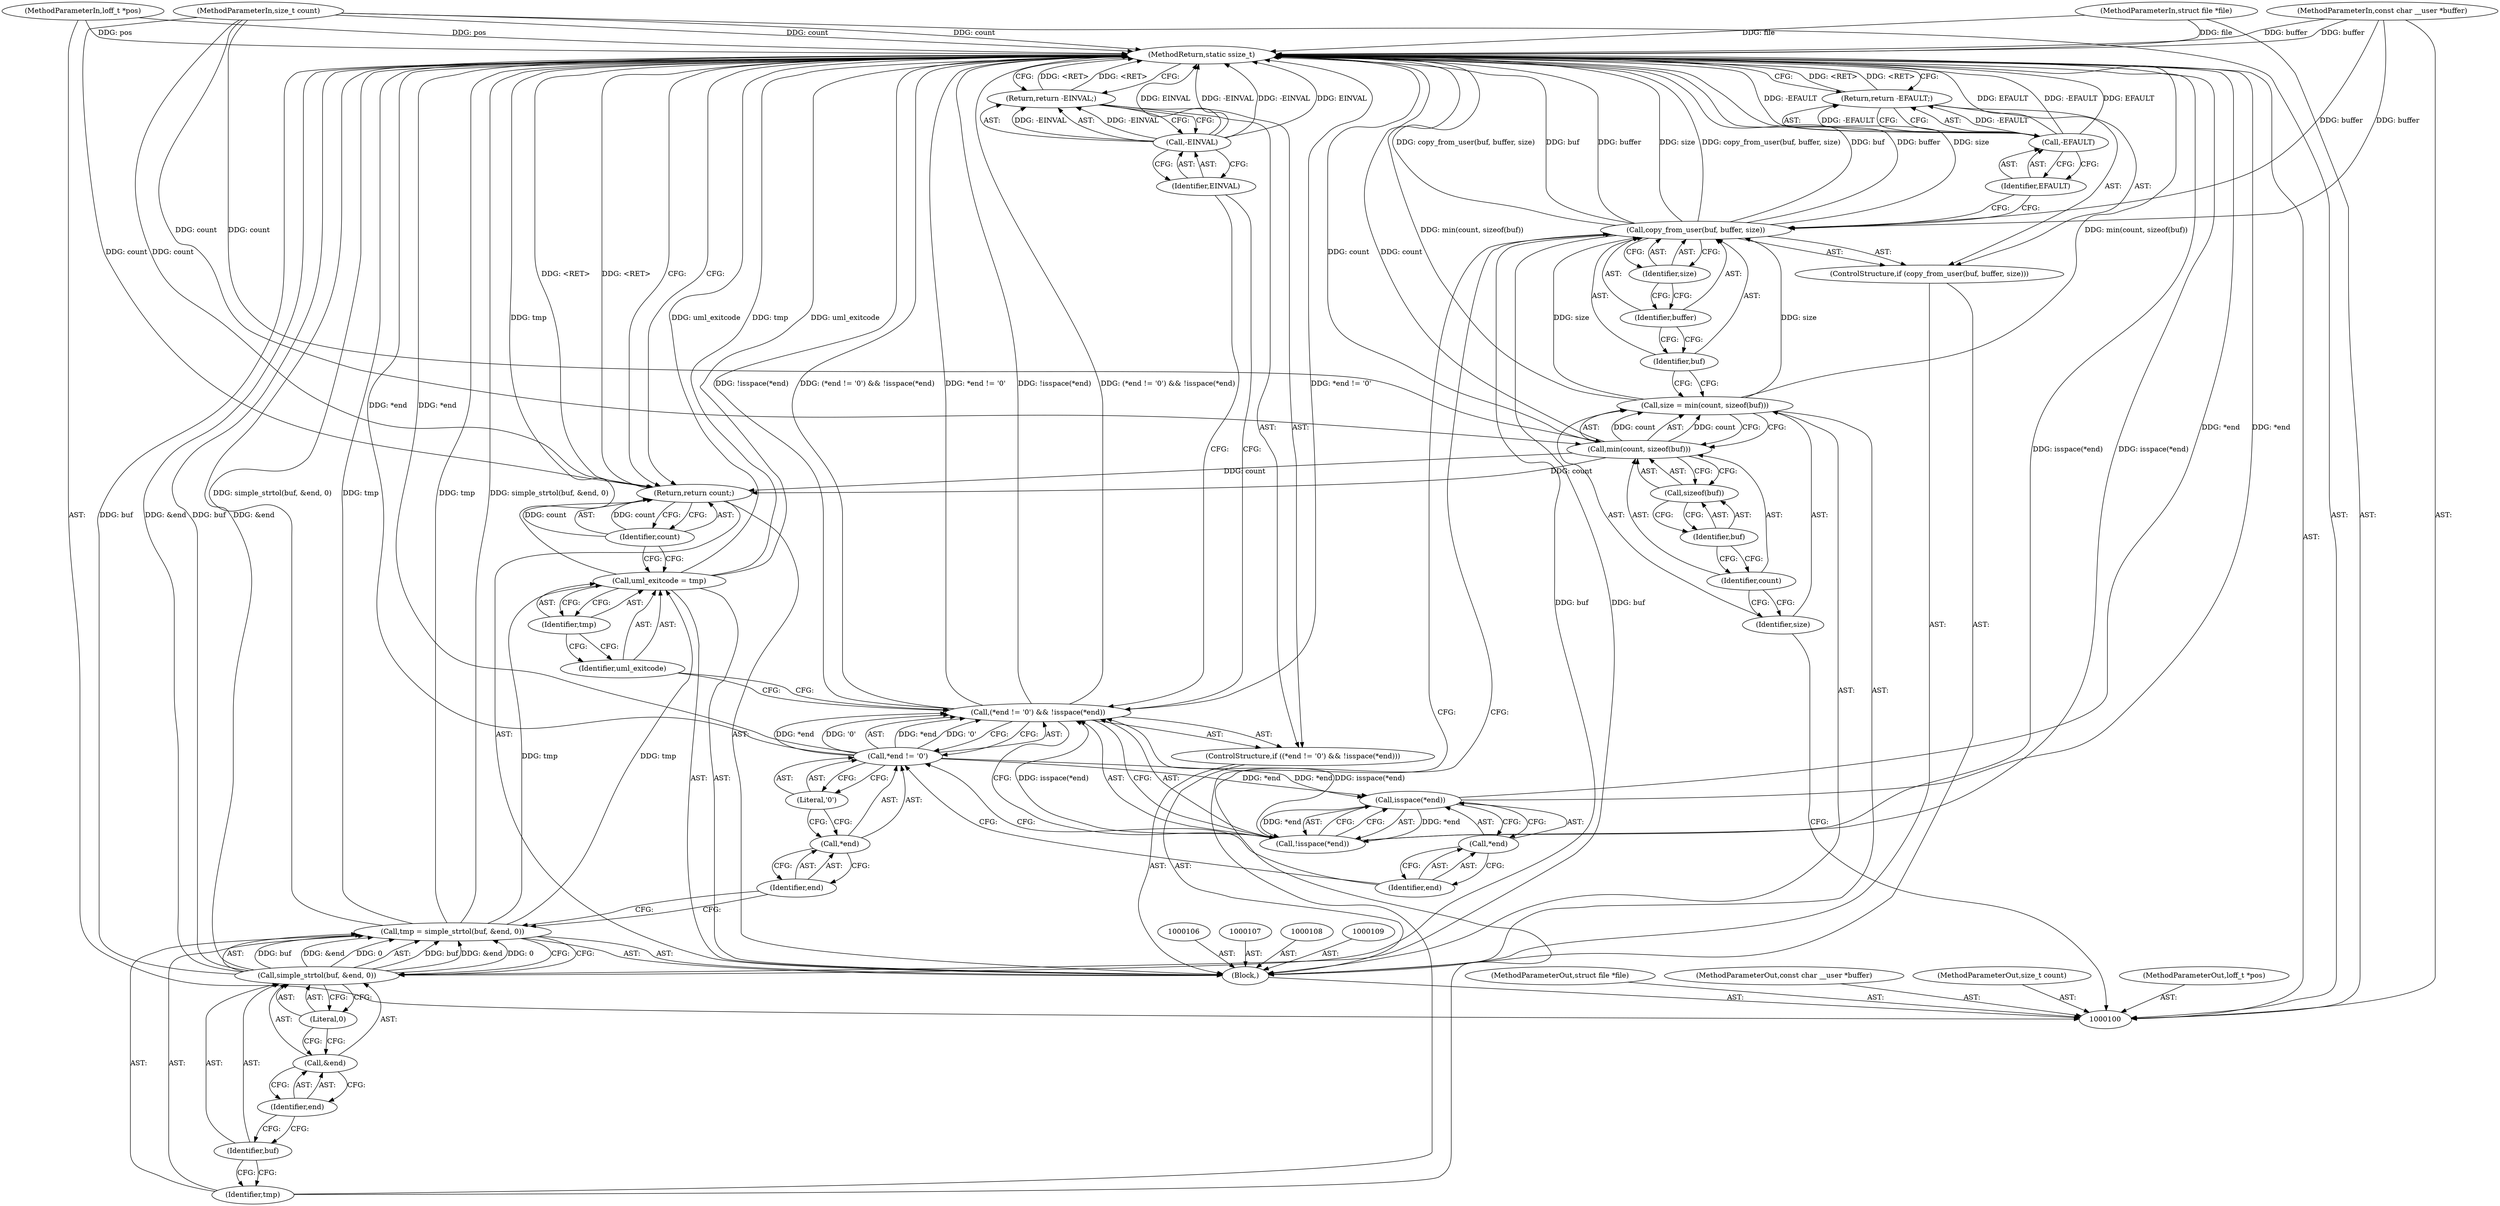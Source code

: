 digraph "0_linux_201f99f170df14ba52ea4c52847779042b7a623b" {
"1000149" [label="(MethodReturn,static ssize_t)"];
"1000101" [label="(MethodParameterIn,struct file *file)"];
"1000218" [label="(MethodParameterOut,struct file *file)"];
"1000122" [label="(Call,-EFAULT)"];
"1000123" [label="(Identifier,EFAULT)"];
"1000121" [label="(Return,return -EFAULT;)"];
"1000124" [label="(Call,tmp = simple_strtol(buf, &end, 0))"];
"1000125" [label="(Identifier,tmp)"];
"1000127" [label="(Identifier,buf)"];
"1000128" [label="(Call,&end)"];
"1000129" [label="(Identifier,end)"];
"1000130" [label="(Literal,0)"];
"1000126" [label="(Call,simple_strtol(buf, &end, 0))"];
"1000131" [label="(ControlStructure,if ((*end != '\0') && !isspace(*end)))"];
"1000136" [label="(Literal,'\0')"];
"1000137" [label="(Call,!isspace(*end))"];
"1000138" [label="(Call,isspace(*end))"];
"1000139" [label="(Call,*end)"];
"1000140" [label="(Identifier,end)"];
"1000132" [label="(Call,(*end != '\0') && !isspace(*end))"];
"1000133" [label="(Call,*end != '\0')"];
"1000134" [label="(Call,*end)"];
"1000135" [label="(Identifier,end)"];
"1000143" [label="(Identifier,EINVAL)"];
"1000141" [label="(Return,return -EINVAL;)"];
"1000142" [label="(Call,-EINVAL)"];
"1000144" [label="(Call,uml_exitcode = tmp)"];
"1000145" [label="(Identifier,uml_exitcode)"];
"1000146" [label="(Identifier,tmp)"];
"1000147" [label="(Return,return count;)"];
"1000148" [label="(Identifier,count)"];
"1000102" [label="(MethodParameterIn,const char __user *buffer)"];
"1000219" [label="(MethodParameterOut,const char __user *buffer)"];
"1000103" [label="(MethodParameterIn,size_t count)"];
"1000220" [label="(MethodParameterOut,size_t count)"];
"1000104" [label="(MethodParameterIn,loff_t *pos)"];
"1000221" [label="(MethodParameterOut,loff_t *pos)"];
"1000105" [label="(Block,)"];
"1000110" [label="(Call,size = min(count, sizeof(buf)))"];
"1000111" [label="(Identifier,size)"];
"1000113" [label="(Identifier,count)"];
"1000114" [label="(Call,sizeof(buf))"];
"1000115" [label="(Identifier,buf)"];
"1000112" [label="(Call,min(count, sizeof(buf)))"];
"1000116" [label="(ControlStructure,if (copy_from_user(buf, buffer, size)))"];
"1000118" [label="(Identifier,buf)"];
"1000119" [label="(Identifier,buffer)"];
"1000120" [label="(Identifier,size)"];
"1000117" [label="(Call,copy_from_user(buf, buffer, size))"];
"1000149" -> "1000100"  [label="AST: "];
"1000149" -> "1000121"  [label="CFG: "];
"1000149" -> "1000141"  [label="CFG: "];
"1000149" -> "1000147"  [label="CFG: "];
"1000117" -> "1000149"  [label="DDG: copy_from_user(buf, buffer, size)"];
"1000117" -> "1000149"  [label="DDG: buf"];
"1000117" -> "1000149"  [label="DDG: buffer"];
"1000117" -> "1000149"  [label="DDG: size"];
"1000124" -> "1000149"  [label="DDG: simple_strtol(buf, &end, 0)"];
"1000124" -> "1000149"  [label="DDG: tmp"];
"1000142" -> "1000149"  [label="DDG: -EINVAL"];
"1000142" -> "1000149"  [label="DDG: EINVAL"];
"1000104" -> "1000149"  [label="DDG: pos"];
"1000126" -> "1000149"  [label="DDG: buf"];
"1000126" -> "1000149"  [label="DDG: &end"];
"1000144" -> "1000149"  [label="DDG: tmp"];
"1000144" -> "1000149"  [label="DDG: uml_exitcode"];
"1000132" -> "1000149"  [label="DDG: !isspace(*end)"];
"1000132" -> "1000149"  [label="DDG: (*end != '\0') && !isspace(*end)"];
"1000132" -> "1000149"  [label="DDG: *end != '\0'"];
"1000122" -> "1000149"  [label="DDG: EFAULT"];
"1000122" -> "1000149"  [label="DDG: -EFAULT"];
"1000138" -> "1000149"  [label="DDG: *end"];
"1000103" -> "1000149"  [label="DDG: count"];
"1000133" -> "1000149"  [label="DDG: *end"];
"1000102" -> "1000149"  [label="DDG: buffer"];
"1000110" -> "1000149"  [label="DDG: min(count, sizeof(buf))"];
"1000112" -> "1000149"  [label="DDG: count"];
"1000101" -> "1000149"  [label="DDG: file"];
"1000137" -> "1000149"  [label="DDG: isspace(*end)"];
"1000147" -> "1000149"  [label="DDG: <RET>"];
"1000121" -> "1000149"  [label="DDG: <RET>"];
"1000141" -> "1000149"  [label="DDG: <RET>"];
"1000101" -> "1000100"  [label="AST: "];
"1000101" -> "1000149"  [label="DDG: file"];
"1000218" -> "1000100"  [label="AST: "];
"1000122" -> "1000121"  [label="AST: "];
"1000122" -> "1000123"  [label="CFG: "];
"1000123" -> "1000122"  [label="AST: "];
"1000121" -> "1000122"  [label="CFG: "];
"1000122" -> "1000149"  [label="DDG: EFAULT"];
"1000122" -> "1000149"  [label="DDG: -EFAULT"];
"1000122" -> "1000121"  [label="DDG: -EFAULT"];
"1000123" -> "1000122"  [label="AST: "];
"1000123" -> "1000117"  [label="CFG: "];
"1000122" -> "1000123"  [label="CFG: "];
"1000121" -> "1000116"  [label="AST: "];
"1000121" -> "1000122"  [label="CFG: "];
"1000122" -> "1000121"  [label="AST: "];
"1000149" -> "1000121"  [label="CFG: "];
"1000121" -> "1000149"  [label="DDG: <RET>"];
"1000122" -> "1000121"  [label="DDG: -EFAULT"];
"1000124" -> "1000105"  [label="AST: "];
"1000124" -> "1000126"  [label="CFG: "];
"1000125" -> "1000124"  [label="AST: "];
"1000126" -> "1000124"  [label="AST: "];
"1000135" -> "1000124"  [label="CFG: "];
"1000124" -> "1000149"  [label="DDG: simple_strtol(buf, &end, 0)"];
"1000124" -> "1000149"  [label="DDG: tmp"];
"1000126" -> "1000124"  [label="DDG: buf"];
"1000126" -> "1000124"  [label="DDG: &end"];
"1000126" -> "1000124"  [label="DDG: 0"];
"1000124" -> "1000144"  [label="DDG: tmp"];
"1000125" -> "1000124"  [label="AST: "];
"1000125" -> "1000117"  [label="CFG: "];
"1000127" -> "1000125"  [label="CFG: "];
"1000127" -> "1000126"  [label="AST: "];
"1000127" -> "1000125"  [label="CFG: "];
"1000129" -> "1000127"  [label="CFG: "];
"1000128" -> "1000126"  [label="AST: "];
"1000128" -> "1000129"  [label="CFG: "];
"1000129" -> "1000128"  [label="AST: "];
"1000130" -> "1000128"  [label="CFG: "];
"1000129" -> "1000128"  [label="AST: "];
"1000129" -> "1000127"  [label="CFG: "];
"1000128" -> "1000129"  [label="CFG: "];
"1000130" -> "1000126"  [label="AST: "];
"1000130" -> "1000128"  [label="CFG: "];
"1000126" -> "1000130"  [label="CFG: "];
"1000126" -> "1000124"  [label="AST: "];
"1000126" -> "1000130"  [label="CFG: "];
"1000127" -> "1000126"  [label="AST: "];
"1000128" -> "1000126"  [label="AST: "];
"1000130" -> "1000126"  [label="AST: "];
"1000124" -> "1000126"  [label="CFG: "];
"1000126" -> "1000149"  [label="DDG: buf"];
"1000126" -> "1000149"  [label="DDG: &end"];
"1000126" -> "1000124"  [label="DDG: buf"];
"1000126" -> "1000124"  [label="DDG: &end"];
"1000126" -> "1000124"  [label="DDG: 0"];
"1000117" -> "1000126"  [label="DDG: buf"];
"1000131" -> "1000105"  [label="AST: "];
"1000132" -> "1000131"  [label="AST: "];
"1000141" -> "1000131"  [label="AST: "];
"1000136" -> "1000133"  [label="AST: "];
"1000136" -> "1000134"  [label="CFG: "];
"1000133" -> "1000136"  [label="CFG: "];
"1000137" -> "1000132"  [label="AST: "];
"1000137" -> "1000138"  [label="CFG: "];
"1000138" -> "1000137"  [label="AST: "];
"1000132" -> "1000137"  [label="CFG: "];
"1000137" -> "1000149"  [label="DDG: isspace(*end)"];
"1000137" -> "1000132"  [label="DDG: isspace(*end)"];
"1000138" -> "1000137"  [label="DDG: *end"];
"1000138" -> "1000137"  [label="AST: "];
"1000138" -> "1000139"  [label="CFG: "];
"1000139" -> "1000138"  [label="AST: "];
"1000137" -> "1000138"  [label="CFG: "];
"1000138" -> "1000149"  [label="DDG: *end"];
"1000138" -> "1000137"  [label="DDG: *end"];
"1000133" -> "1000138"  [label="DDG: *end"];
"1000139" -> "1000138"  [label="AST: "];
"1000139" -> "1000140"  [label="CFG: "];
"1000140" -> "1000139"  [label="AST: "];
"1000138" -> "1000139"  [label="CFG: "];
"1000140" -> "1000139"  [label="AST: "];
"1000140" -> "1000133"  [label="CFG: "];
"1000139" -> "1000140"  [label="CFG: "];
"1000132" -> "1000131"  [label="AST: "];
"1000132" -> "1000133"  [label="CFG: "];
"1000132" -> "1000137"  [label="CFG: "];
"1000133" -> "1000132"  [label="AST: "];
"1000137" -> "1000132"  [label="AST: "];
"1000143" -> "1000132"  [label="CFG: "];
"1000145" -> "1000132"  [label="CFG: "];
"1000132" -> "1000149"  [label="DDG: !isspace(*end)"];
"1000132" -> "1000149"  [label="DDG: (*end != '\0') && !isspace(*end)"];
"1000132" -> "1000149"  [label="DDG: *end != '\0'"];
"1000133" -> "1000132"  [label="DDG: *end"];
"1000133" -> "1000132"  [label="DDG: '\0'"];
"1000137" -> "1000132"  [label="DDG: isspace(*end)"];
"1000133" -> "1000132"  [label="AST: "];
"1000133" -> "1000136"  [label="CFG: "];
"1000134" -> "1000133"  [label="AST: "];
"1000136" -> "1000133"  [label="AST: "];
"1000140" -> "1000133"  [label="CFG: "];
"1000132" -> "1000133"  [label="CFG: "];
"1000133" -> "1000149"  [label="DDG: *end"];
"1000133" -> "1000132"  [label="DDG: *end"];
"1000133" -> "1000132"  [label="DDG: '\0'"];
"1000133" -> "1000138"  [label="DDG: *end"];
"1000134" -> "1000133"  [label="AST: "];
"1000134" -> "1000135"  [label="CFG: "];
"1000135" -> "1000134"  [label="AST: "];
"1000136" -> "1000134"  [label="CFG: "];
"1000135" -> "1000134"  [label="AST: "];
"1000135" -> "1000124"  [label="CFG: "];
"1000134" -> "1000135"  [label="CFG: "];
"1000143" -> "1000142"  [label="AST: "];
"1000143" -> "1000132"  [label="CFG: "];
"1000142" -> "1000143"  [label="CFG: "];
"1000141" -> "1000131"  [label="AST: "];
"1000141" -> "1000142"  [label="CFG: "];
"1000142" -> "1000141"  [label="AST: "];
"1000149" -> "1000141"  [label="CFG: "];
"1000141" -> "1000149"  [label="DDG: <RET>"];
"1000142" -> "1000141"  [label="DDG: -EINVAL"];
"1000142" -> "1000141"  [label="AST: "];
"1000142" -> "1000143"  [label="CFG: "];
"1000143" -> "1000142"  [label="AST: "];
"1000141" -> "1000142"  [label="CFG: "];
"1000142" -> "1000149"  [label="DDG: -EINVAL"];
"1000142" -> "1000149"  [label="DDG: EINVAL"];
"1000142" -> "1000141"  [label="DDG: -EINVAL"];
"1000144" -> "1000105"  [label="AST: "];
"1000144" -> "1000146"  [label="CFG: "];
"1000145" -> "1000144"  [label="AST: "];
"1000146" -> "1000144"  [label="AST: "];
"1000148" -> "1000144"  [label="CFG: "];
"1000144" -> "1000149"  [label="DDG: tmp"];
"1000144" -> "1000149"  [label="DDG: uml_exitcode"];
"1000124" -> "1000144"  [label="DDG: tmp"];
"1000145" -> "1000144"  [label="AST: "];
"1000145" -> "1000132"  [label="CFG: "];
"1000146" -> "1000145"  [label="CFG: "];
"1000146" -> "1000144"  [label="AST: "];
"1000146" -> "1000145"  [label="CFG: "];
"1000144" -> "1000146"  [label="CFG: "];
"1000147" -> "1000105"  [label="AST: "];
"1000147" -> "1000148"  [label="CFG: "];
"1000148" -> "1000147"  [label="AST: "];
"1000149" -> "1000147"  [label="CFG: "];
"1000147" -> "1000149"  [label="DDG: <RET>"];
"1000148" -> "1000147"  [label="DDG: count"];
"1000112" -> "1000147"  [label="DDG: count"];
"1000103" -> "1000147"  [label="DDG: count"];
"1000148" -> "1000147"  [label="AST: "];
"1000148" -> "1000144"  [label="CFG: "];
"1000147" -> "1000148"  [label="CFG: "];
"1000148" -> "1000147"  [label="DDG: count"];
"1000102" -> "1000100"  [label="AST: "];
"1000102" -> "1000149"  [label="DDG: buffer"];
"1000102" -> "1000117"  [label="DDG: buffer"];
"1000219" -> "1000100"  [label="AST: "];
"1000103" -> "1000100"  [label="AST: "];
"1000103" -> "1000149"  [label="DDG: count"];
"1000103" -> "1000112"  [label="DDG: count"];
"1000103" -> "1000147"  [label="DDG: count"];
"1000220" -> "1000100"  [label="AST: "];
"1000104" -> "1000100"  [label="AST: "];
"1000104" -> "1000149"  [label="DDG: pos"];
"1000221" -> "1000100"  [label="AST: "];
"1000105" -> "1000100"  [label="AST: "];
"1000106" -> "1000105"  [label="AST: "];
"1000107" -> "1000105"  [label="AST: "];
"1000108" -> "1000105"  [label="AST: "];
"1000109" -> "1000105"  [label="AST: "];
"1000110" -> "1000105"  [label="AST: "];
"1000116" -> "1000105"  [label="AST: "];
"1000124" -> "1000105"  [label="AST: "];
"1000131" -> "1000105"  [label="AST: "];
"1000144" -> "1000105"  [label="AST: "];
"1000147" -> "1000105"  [label="AST: "];
"1000110" -> "1000105"  [label="AST: "];
"1000110" -> "1000112"  [label="CFG: "];
"1000111" -> "1000110"  [label="AST: "];
"1000112" -> "1000110"  [label="AST: "];
"1000118" -> "1000110"  [label="CFG: "];
"1000110" -> "1000149"  [label="DDG: min(count, sizeof(buf))"];
"1000112" -> "1000110"  [label="DDG: count"];
"1000110" -> "1000117"  [label="DDG: size"];
"1000111" -> "1000110"  [label="AST: "];
"1000111" -> "1000100"  [label="CFG: "];
"1000113" -> "1000111"  [label="CFG: "];
"1000113" -> "1000112"  [label="AST: "];
"1000113" -> "1000111"  [label="CFG: "];
"1000115" -> "1000113"  [label="CFG: "];
"1000114" -> "1000112"  [label="AST: "];
"1000114" -> "1000115"  [label="CFG: "];
"1000115" -> "1000114"  [label="AST: "];
"1000112" -> "1000114"  [label="CFG: "];
"1000115" -> "1000114"  [label="AST: "];
"1000115" -> "1000113"  [label="CFG: "];
"1000114" -> "1000115"  [label="CFG: "];
"1000112" -> "1000110"  [label="AST: "];
"1000112" -> "1000114"  [label="CFG: "];
"1000113" -> "1000112"  [label="AST: "];
"1000114" -> "1000112"  [label="AST: "];
"1000110" -> "1000112"  [label="CFG: "];
"1000112" -> "1000149"  [label="DDG: count"];
"1000112" -> "1000110"  [label="DDG: count"];
"1000103" -> "1000112"  [label="DDG: count"];
"1000112" -> "1000147"  [label="DDG: count"];
"1000116" -> "1000105"  [label="AST: "];
"1000117" -> "1000116"  [label="AST: "];
"1000121" -> "1000116"  [label="AST: "];
"1000118" -> "1000117"  [label="AST: "];
"1000118" -> "1000110"  [label="CFG: "];
"1000119" -> "1000118"  [label="CFG: "];
"1000119" -> "1000117"  [label="AST: "];
"1000119" -> "1000118"  [label="CFG: "];
"1000120" -> "1000119"  [label="CFG: "];
"1000120" -> "1000117"  [label="AST: "];
"1000120" -> "1000119"  [label="CFG: "];
"1000117" -> "1000120"  [label="CFG: "];
"1000117" -> "1000116"  [label="AST: "];
"1000117" -> "1000120"  [label="CFG: "];
"1000118" -> "1000117"  [label="AST: "];
"1000119" -> "1000117"  [label="AST: "];
"1000120" -> "1000117"  [label="AST: "];
"1000123" -> "1000117"  [label="CFG: "];
"1000125" -> "1000117"  [label="CFG: "];
"1000117" -> "1000149"  [label="DDG: copy_from_user(buf, buffer, size)"];
"1000117" -> "1000149"  [label="DDG: buf"];
"1000117" -> "1000149"  [label="DDG: buffer"];
"1000117" -> "1000149"  [label="DDG: size"];
"1000102" -> "1000117"  [label="DDG: buffer"];
"1000110" -> "1000117"  [label="DDG: size"];
"1000117" -> "1000126"  [label="DDG: buf"];
}
